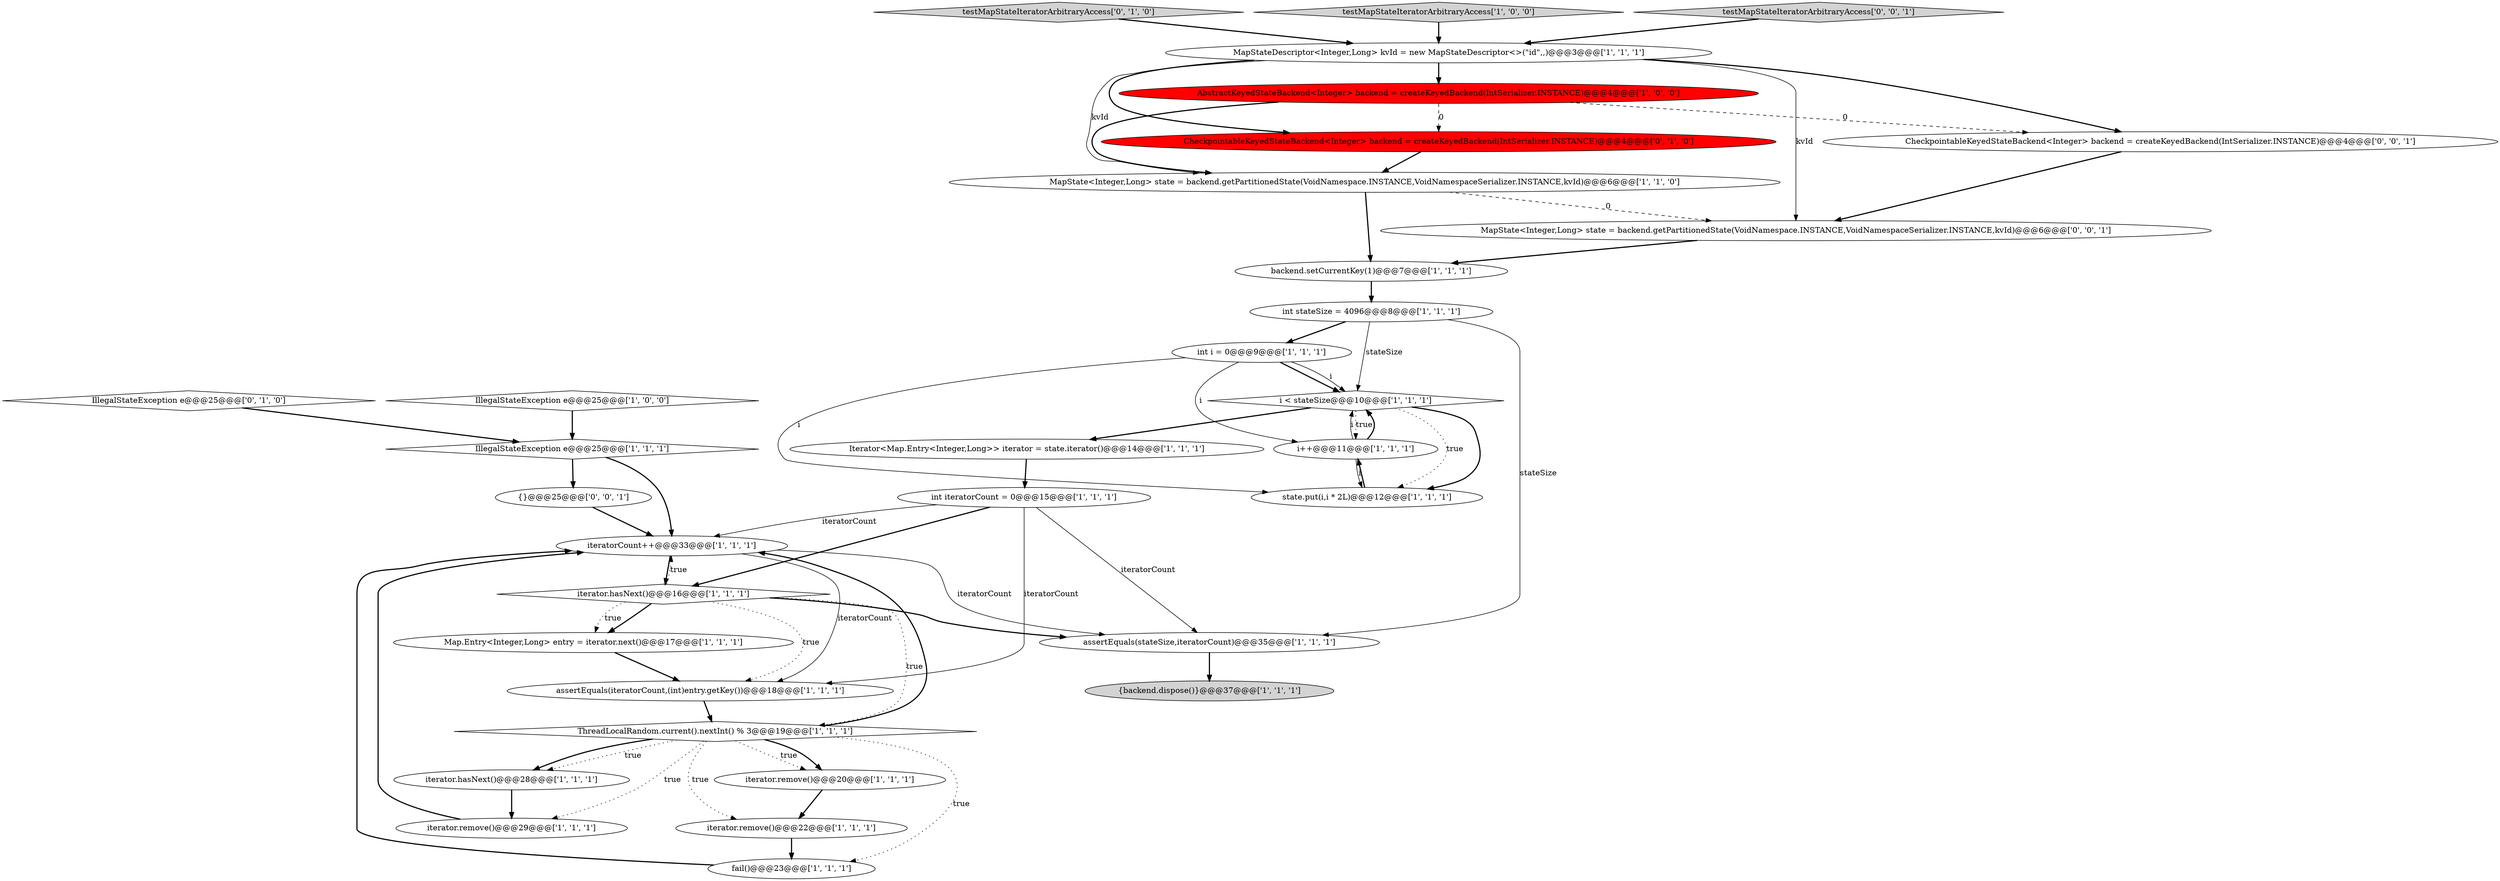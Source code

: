 digraph {
29 [style = filled, label = "{}@@@25@@@['0', '0', '1']", fillcolor = white, shape = ellipse image = "AAA0AAABBB3BBB"];
2 [style = filled, label = "iterator.remove()@@@20@@@['1', '1', '1']", fillcolor = white, shape = ellipse image = "AAA0AAABBB1BBB"];
3 [style = filled, label = "iterator.hasNext()@@@28@@@['1', '1', '1']", fillcolor = white, shape = ellipse image = "AAA0AAABBB1BBB"];
8 [style = filled, label = "MapState<Integer,Long> state = backend.getPartitionedState(VoidNamespace.INSTANCE,VoidNamespaceSerializer.INSTANCE,kvId)@@@6@@@['1', '1', '0']", fillcolor = white, shape = ellipse image = "AAA0AAABBB1BBB"];
22 [style = filled, label = "IllegalStateException e@@@25@@@['1', '1', '1']", fillcolor = white, shape = diamond image = "AAA0AAABBB1BBB"];
11 [style = filled, label = "i < stateSize@@@10@@@['1', '1', '1']", fillcolor = white, shape = diamond image = "AAA0AAABBB1BBB"];
6 [style = filled, label = "iterator.hasNext()@@@16@@@['1', '1', '1']", fillcolor = white, shape = diamond image = "AAA0AAABBB1BBB"];
24 [style = filled, label = "iterator.remove()@@@22@@@['1', '1', '1']", fillcolor = white, shape = ellipse image = "AAA0AAABBB1BBB"];
7 [style = filled, label = "int i = 0@@@9@@@['1', '1', '1']", fillcolor = white, shape = ellipse image = "AAA0AAABBB1BBB"];
1 [style = filled, label = "IllegalStateException e@@@25@@@['1', '0', '0']", fillcolor = white, shape = diamond image = "AAA0AAABBB1BBB"];
15 [style = filled, label = "Iterator<Map.Entry<Integer,Long>> iterator = state.iterator()@@@14@@@['1', '1', '1']", fillcolor = white, shape = ellipse image = "AAA0AAABBB1BBB"];
5 [style = filled, label = "iteratorCount++@@@33@@@['1', '1', '1']", fillcolor = white, shape = ellipse image = "AAA0AAABBB1BBB"];
20 [style = filled, label = "assertEquals(stateSize,iteratorCount)@@@35@@@['1', '1', '1']", fillcolor = white, shape = ellipse image = "AAA0AAABBB1BBB"];
16 [style = filled, label = "iterator.remove()@@@29@@@['1', '1', '1']", fillcolor = white, shape = ellipse image = "AAA0AAABBB1BBB"];
27 [style = filled, label = "CheckpointableKeyedStateBackend<Integer> backend = createKeyedBackend(IntSerializer.INSTANCE)@@@4@@@['0', '1', '0']", fillcolor = red, shape = ellipse image = "AAA1AAABBB2BBB"];
13 [style = filled, label = "assertEquals(iteratorCount,(int)entry.getKey())@@@18@@@['1', '1', '1']", fillcolor = white, shape = ellipse image = "AAA0AAABBB1BBB"];
4 [style = filled, label = "AbstractKeyedStateBackend<Integer> backend = createKeyedBackend(IntSerializer.INSTANCE)@@@4@@@['1', '0', '0']", fillcolor = red, shape = ellipse image = "AAA1AAABBB1BBB"];
30 [style = filled, label = "CheckpointableKeyedStateBackend<Integer> backend = createKeyedBackend(IntSerializer.INSTANCE)@@@4@@@['0', '0', '1']", fillcolor = white, shape = ellipse image = "AAA0AAABBB3BBB"];
0 [style = filled, label = "int stateSize = 4096@@@8@@@['1', '1', '1']", fillcolor = white, shape = ellipse image = "AAA0AAABBB1BBB"];
25 [style = filled, label = "fail()@@@23@@@['1', '1', '1']", fillcolor = white, shape = ellipse image = "AAA0AAABBB1BBB"];
28 [style = filled, label = "testMapStateIteratorArbitraryAccess['0', '1', '0']", fillcolor = lightgray, shape = diamond image = "AAA0AAABBB2BBB"];
17 [style = filled, label = "testMapStateIteratorArbitraryAccess['1', '0', '0']", fillcolor = lightgray, shape = diamond image = "AAA0AAABBB1BBB"];
10 [style = filled, label = "MapStateDescriptor<Integer,Long> kvId = new MapStateDescriptor<>(\"id\",,)@@@3@@@['1', '1', '1']", fillcolor = white, shape = ellipse image = "AAA0AAABBB1BBB"];
12 [style = filled, label = "i++@@@11@@@['1', '1', '1']", fillcolor = white, shape = ellipse image = "AAA0AAABBB1BBB"];
14 [style = filled, label = "int iteratorCount = 0@@@15@@@['1', '1', '1']", fillcolor = white, shape = ellipse image = "AAA0AAABBB1BBB"];
31 [style = filled, label = "testMapStateIteratorArbitraryAccess['0', '0', '1']", fillcolor = lightgray, shape = diamond image = "AAA0AAABBB3BBB"];
19 [style = filled, label = "{backend.dispose()}@@@37@@@['1', '1', '1']", fillcolor = lightgray, shape = ellipse image = "AAA0AAABBB1BBB"];
26 [style = filled, label = "IllegalStateException e@@@25@@@['0', '1', '0']", fillcolor = white, shape = diamond image = "AAA0AAABBB2BBB"];
9 [style = filled, label = "backend.setCurrentKey(1)@@@7@@@['1', '1', '1']", fillcolor = white, shape = ellipse image = "AAA0AAABBB1BBB"];
18 [style = filled, label = "Map.Entry<Integer,Long> entry = iterator.next()@@@17@@@['1', '1', '1']", fillcolor = white, shape = ellipse image = "AAA0AAABBB1BBB"];
21 [style = filled, label = "state.put(i,i * 2L)@@@12@@@['1', '1', '1']", fillcolor = white, shape = ellipse image = "AAA0AAABBB1BBB"];
32 [style = filled, label = "MapState<Integer,Long> state = backend.getPartitionedState(VoidNamespace.INSTANCE,VoidNamespaceSerializer.INSTANCE,kvId)@@@6@@@['0', '0', '1']", fillcolor = white, shape = ellipse image = "AAA0AAABBB3BBB"];
23 [style = filled, label = "ThreadLocalRandom.current().nextInt() % 3@@@19@@@['1', '1', '1']", fillcolor = white, shape = diamond image = "AAA0AAABBB1BBB"];
23->16 [style = dotted, label="true"];
17->10 [style = bold, label=""];
23->3 [style = dotted, label="true"];
7->11 [style = bold, label=""];
29->5 [style = bold, label=""];
9->0 [style = bold, label=""];
23->5 [style = bold, label=""];
15->14 [style = bold, label=""];
28->10 [style = bold, label=""];
10->27 [style = bold, label=""];
6->18 [style = bold, label=""];
6->13 [style = dotted, label="true"];
11->21 [style = bold, label=""];
11->12 [style = dotted, label="true"];
12->11 [style = bold, label=""];
22->29 [style = bold, label=""];
14->13 [style = solid, label="iteratorCount"];
5->13 [style = solid, label="iteratorCount"];
6->23 [style = dotted, label="true"];
4->27 [style = dashed, label="0"];
30->32 [style = bold, label=""];
4->30 [style = dashed, label="0"];
23->3 [style = bold, label=""];
8->32 [style = dashed, label="0"];
7->21 [style = solid, label="i"];
3->16 [style = bold, label=""];
22->5 [style = bold, label=""];
23->2 [style = dotted, label="true"];
11->15 [style = bold, label=""];
26->22 [style = bold, label=""];
0->11 [style = solid, label="stateSize"];
0->7 [style = bold, label=""];
21->12 [style = bold, label=""];
1->22 [style = bold, label=""];
6->20 [style = bold, label=""];
7->12 [style = solid, label="i"];
32->9 [style = bold, label=""];
14->5 [style = solid, label="iteratorCount"];
10->8 [style = solid, label="kvId"];
10->32 [style = solid, label="kvId"];
5->6 [style = bold, label=""];
6->18 [style = dotted, label="true"];
31->10 [style = bold, label=""];
24->25 [style = bold, label=""];
8->9 [style = bold, label=""];
18->13 [style = bold, label=""];
13->23 [style = bold, label=""];
10->4 [style = bold, label=""];
16->5 [style = bold, label=""];
0->20 [style = solid, label="stateSize"];
4->8 [style = bold, label=""];
25->5 [style = bold, label=""];
12->21 [style = solid, label="i"];
12->11 [style = solid, label="i"];
5->20 [style = solid, label="iteratorCount"];
14->20 [style = solid, label="iteratorCount"];
23->2 [style = bold, label=""];
11->21 [style = dotted, label="true"];
2->24 [style = bold, label=""];
20->19 [style = bold, label=""];
27->8 [style = bold, label=""];
14->6 [style = bold, label=""];
10->30 [style = bold, label=""];
23->24 [style = dotted, label="true"];
7->11 [style = solid, label="i"];
23->25 [style = dotted, label="true"];
6->5 [style = dotted, label="true"];
}
